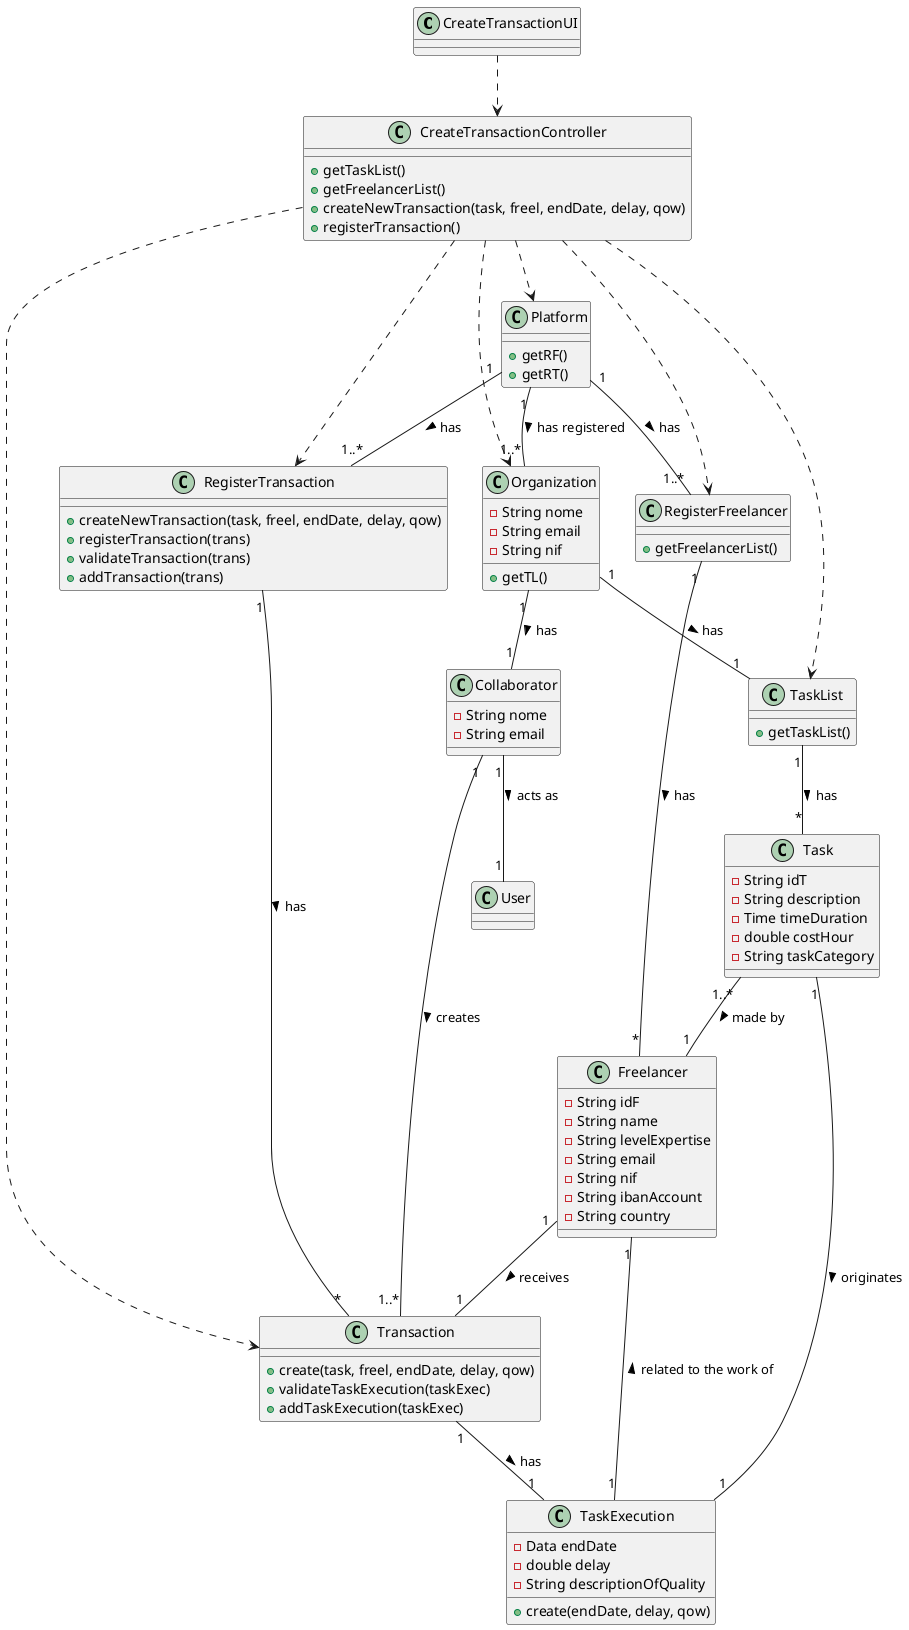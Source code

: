 

@startuml
class CreateTransactionUI{
  }

class CreateTransactionController{
  +getTaskList()
  +getFreelancerList()
  +createNewTransaction(task, freel, endDate, delay, qow)
  +registerTransaction()
  
  }

class Organization{
  -String nome
  -String email
  -String nif
  +getTL()
  }

class TaskList{
  +getTaskList()
  }

class Platform{
  +getRF()
  +getRT()
  }

class RegisterFreelancer{
  +getFreelancerList()
  }

class RegisterTransaction{
  +createNewTransaction(task, freel, endDate, delay, qow)
  +registerTransaction(trans)
  +validateTransaction(trans)
  +addTransaction(trans)
  }

class Transaction{
  +create(task, freel, endDate, delay, qow)
  +validateTaskExecution(taskExec)
  +addTaskExecution(taskExec)
  }

class Freelancer{
  -String idF
  -String name
  -String levelExpertise
  -String email
  -String nif
  -String ibanAccount
  -String country
  }

class Collaborator{
  -String nome
  -String email
  }

class Task{
  -String idT
  -String description
  -Time timeDuration
  -double costHour
  -String taskCategory
  }

class TaskExecution{
  -Data endDate
  -double delay
  -String descriptionOfQuality
  +create(endDate, delay, qow)
  }
  


CreateTransactionController ..> Organization
CreateTransactionController ..> TaskList
CreateTransactionController ..> Platform
CreateTransactionController ..> RegisterFreelancer
CreateTransactionController ..> RegisterTransaction
CreateTransactionController ..> Transaction

CreateTransactionUI ..> CreateTransactionController

Freelancer "1" -- "1" Transaction: receives >

Platform "1" -- "1..*" RegisterTransaction: has >
RegisterTransaction "1" -- "*" Transaction: has >
Platform "1" -- "1..*" Organization: has registered >
Platform "1" -- "1..*" RegisterFreelancer: has >
RegisterFreelancer "1" -- "*" Freelancer: has >

Organization "1" -- "1" Collaborator: has >
Organization "1" -- "1" TaskList: has >

TaskList "1" -- "*" Task: has >

Collaborator "1" -- "1..*" Transaction: creates >
Collaborator "1" -- "1" User: acts as >

Task "1..*" -- "1" Freelancer: made by >
Task "1" -- "1" TaskExecution: originates >

Transaction "1" -- "1" TaskExecution: has >

TaskExecution "1" -- "1" Freelancer: related to the work of >



@enduml